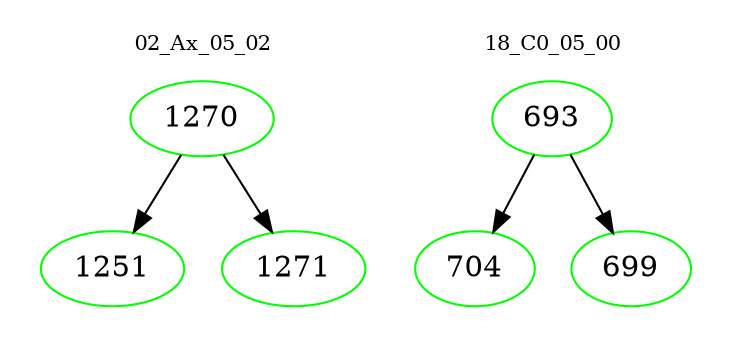digraph{
subgraph cluster_0 {
color = white
label = "02_Ax_05_02";
fontsize=10;
T0_1270 [label="1270", color="green"]
T0_1270 -> T0_1251 [color="black"]
T0_1251 [label="1251", color="green"]
T0_1270 -> T0_1271 [color="black"]
T0_1271 [label="1271", color="green"]
}
subgraph cluster_1 {
color = white
label = "18_C0_05_00";
fontsize=10;
T1_693 [label="693", color="green"]
T1_693 -> T1_704 [color="black"]
T1_704 [label="704", color="green"]
T1_693 -> T1_699 [color="black"]
T1_699 [label="699", color="green"]
}
}
